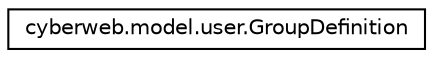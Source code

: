 digraph G
{
  edge [fontname="Helvetica",fontsize="10",labelfontname="Helvetica",labelfontsize="10"];
  node [fontname="Helvetica",fontsize="10",shape=record];
  rankdir="LR";
  Node1 [label="cyberweb.model.user.GroupDefinition",height=0.2,width=0.4,color="black", fillcolor="white", style="filled",URL="$classcyberweb_1_1model_1_1user_1_1_group_definition.html"];
}
